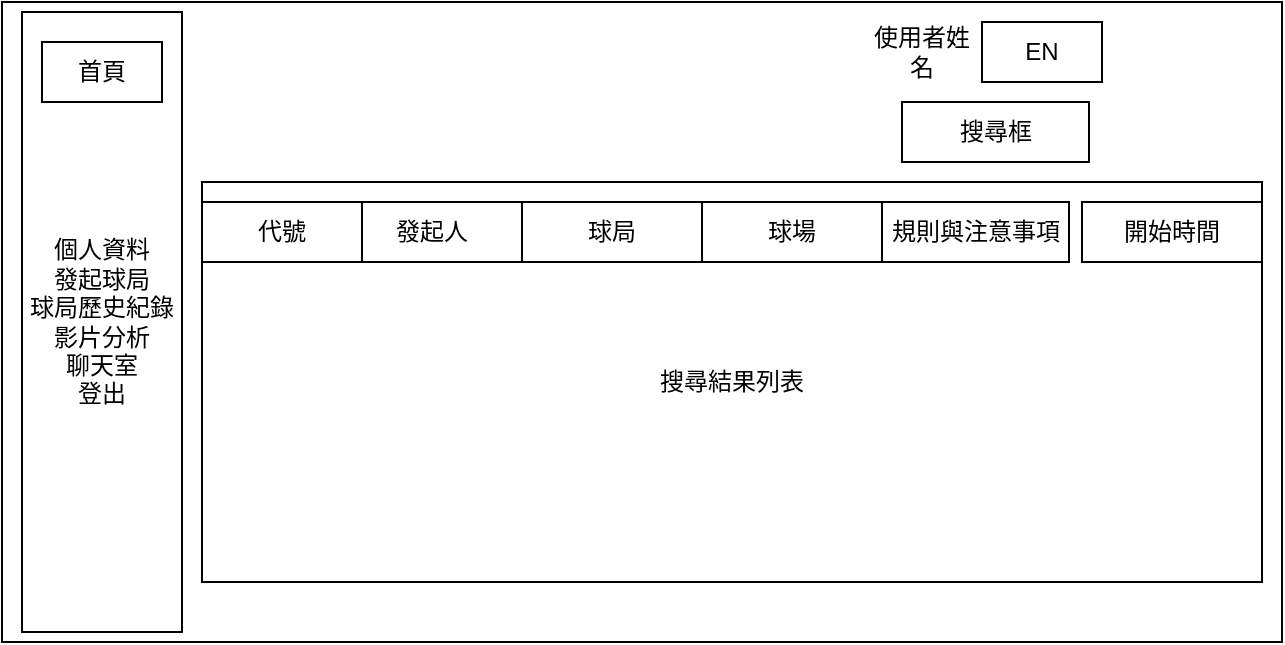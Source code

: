 <mxfile version="17.4.6" type="device"><diagram id="HY-OVD8EcDqu4Rm4m2_W" name="Page-1"><mxGraphModel dx="1422" dy="762" grid="1" gridSize="10" guides="1" tooltips="1" connect="1" arrows="1" fold="1" page="1" pageScale="1" pageWidth="827" pageHeight="1169" math="0" shadow="0"><root><mxCell id="0"/><mxCell id="1" parent="0"/><mxCell id="SHqmWzOJVK6_eSUFrT8e-1" value="" style="rounded=0;whiteSpace=wrap;html=1;" parent="1" vertex="1"><mxGeometry x="120" y="80" width="640" height="320" as="geometry"/></mxCell><mxCell id="SHqmWzOJVK6_eSUFrT8e-4" value="個人資料&lt;br&gt;發起球局&lt;br&gt;球局歷史紀錄&lt;br&gt;影片分析&lt;br&gt;聊天室&lt;br&gt;登出" style="rounded=0;whiteSpace=wrap;html=1;" parent="1" vertex="1"><mxGeometry x="130" y="85" width="80" height="310" as="geometry"/></mxCell><mxCell id="SHqmWzOJVK6_eSUFrT8e-6" value="使用者姓名" style="text;html=1;strokeColor=none;fillColor=none;align=center;verticalAlign=middle;whiteSpace=wrap;rounded=0;" parent="1" vertex="1"><mxGeometry x="550" y="90" width="60" height="30" as="geometry"/></mxCell><mxCell id="SHqmWzOJVK6_eSUFrT8e-7" value="EN" style="rounded=0;whiteSpace=wrap;html=1;" parent="1" vertex="1"><mxGeometry x="610" y="90" width="60" height="30" as="geometry"/></mxCell><mxCell id="SHqmWzOJVK6_eSUFrT8e-13" value="搜尋結果列表" style="rounded=0;whiteSpace=wrap;html=1;" parent="1" vertex="1"><mxGeometry x="220" y="170" width="530" height="200" as="geometry"/></mxCell><mxCell id="SHqmWzOJVK6_eSUFrT8e-15" value="球局" style="rounded=0;whiteSpace=wrap;html=1;" parent="1" vertex="1"><mxGeometry x="380" y="180" width="90" height="30" as="geometry"/></mxCell><mxCell id="SHqmWzOJVK6_eSUFrT8e-16" value="球場" style="rounded=0;whiteSpace=wrap;html=1;" parent="1" vertex="1"><mxGeometry x="470" y="180" width="90" height="30" as="geometry"/></mxCell><mxCell id="SHqmWzOJVK6_eSUFrT8e-17" value="規則與注意事項" style="rounded=0;whiteSpace=wrap;html=1;" parent="1" vertex="1"><mxGeometry x="560" y="180" width="93.5" height="30" as="geometry"/></mxCell><mxCell id="SHqmWzOJVK6_eSUFrT8e-19" value="開始時間" style="rounded=0;whiteSpace=wrap;html=1;" parent="1" vertex="1"><mxGeometry x="660" y="180" width="90" height="30" as="geometry"/></mxCell><mxCell id="W9XOD9SxGqcWpEC_EmeK-1" value="搜尋框" style="rounded=0;whiteSpace=wrap;html=1;" parent="1" vertex="1"><mxGeometry x="570" y="130" width="93.5" height="30" as="geometry"/></mxCell><mxCell id="T_IubStptDJRyr5vxp0P-1" value="發起人" style="rounded=0;whiteSpace=wrap;html=1;" parent="1" vertex="1"><mxGeometry x="290" y="180" width="90" height="30" as="geometry"/></mxCell><mxCell id="mb_QYeYF0snm7hkXDcw1-2" value="首頁" style="rounded=0;whiteSpace=wrap;html=1;" parent="1" vertex="1"><mxGeometry x="140" y="100" width="60" height="30" as="geometry"/></mxCell><mxCell id="L0HYqp8on46LQRw1TPSm-1" value="代號" style="rounded=0;whiteSpace=wrap;html=1;" vertex="1" parent="1"><mxGeometry x="220" y="180" width="80" height="30" as="geometry"/></mxCell></root></mxGraphModel></diagram></mxfile>